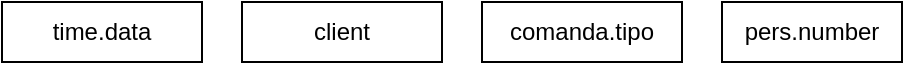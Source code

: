 <mxfile version="14.0.4" type="github"><diagram id="V9gpaixZ_k2WrK-BKTxD" name="Page-1"><mxGraphModel dx="1038" dy="556" grid="1" gridSize="10" guides="1" tooltips="1" connect="1" arrows="1" fold="1" page="1" pageScale="1" pageWidth="827" pageHeight="1169" math="0" shadow="0"><root><mxCell id="0"/><mxCell id="1" parent="0"/><mxCell id="_-X79acWE12sppNjChsv-1" value="time.data" style="rounded=0;whiteSpace=wrap;html=1;" vertex="1" parent="1"><mxGeometry x="30" y="90" width="100" height="30" as="geometry"/></mxCell><mxCell id="_-X79acWE12sppNjChsv-3" value="client" style="rounded=0;whiteSpace=wrap;html=1;" vertex="1" parent="1"><mxGeometry x="150" y="90" width="100" height="30" as="geometry"/></mxCell><mxCell id="_-X79acWE12sppNjChsv-4" value="comanda.tipo" style="rounded=0;whiteSpace=wrap;html=1;" vertex="1" parent="1"><mxGeometry x="270" y="90" width="100" height="30" as="geometry"/></mxCell><mxCell id="_-X79acWE12sppNjChsv-5" value="pers.number" style="rounded=0;whiteSpace=wrap;html=1;" vertex="1" parent="1"><mxGeometry x="390" y="90" width="90" height="30" as="geometry"/></mxCell></root></mxGraphModel></diagram></mxfile>